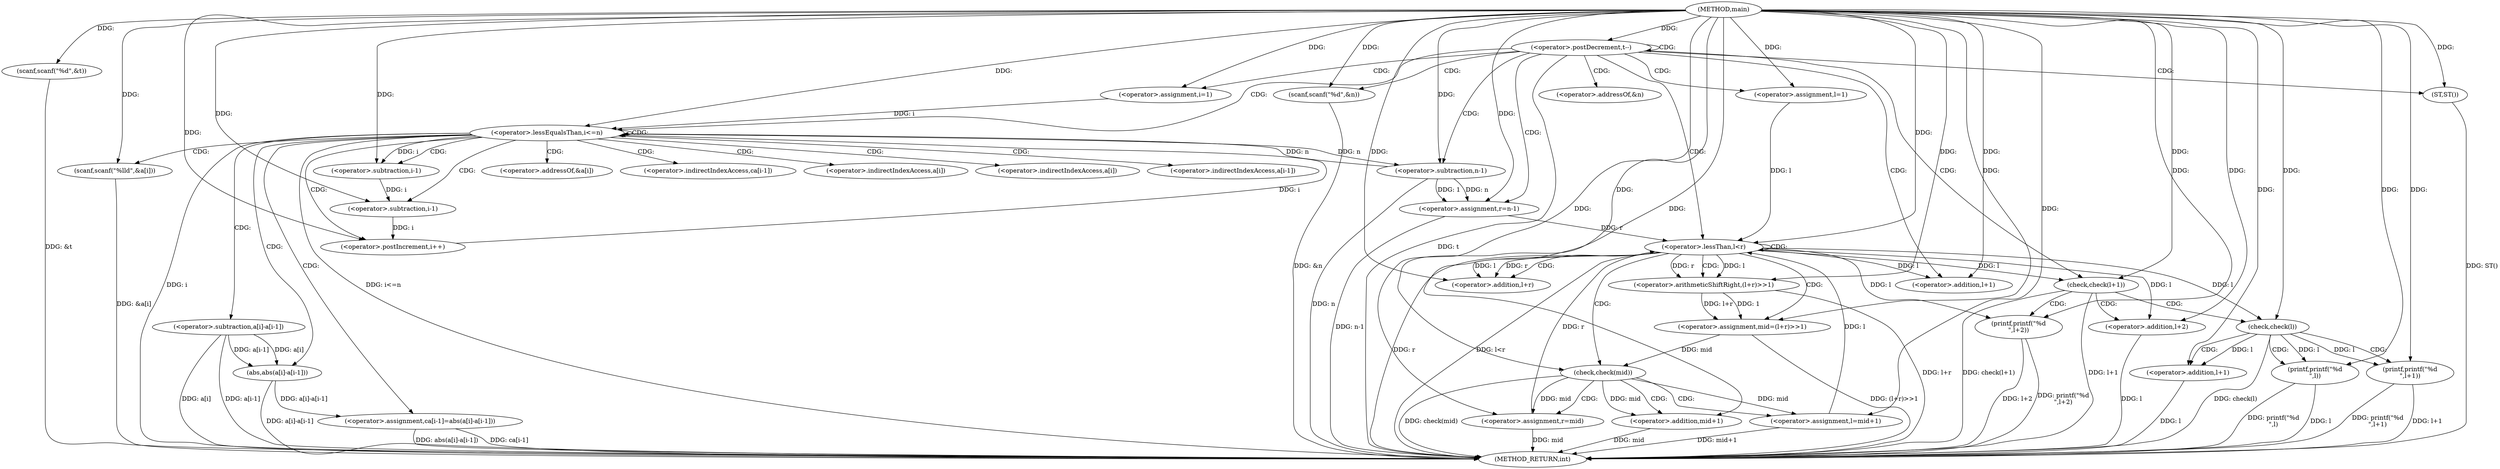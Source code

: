 digraph "main" {  
"1000336" [label = "(METHOD,main)" ]
"1000442" [label = "(METHOD_RETURN,int)" ]
"1000338" [label = "(scanf,scanf(\"%d\",&t))" ]
"1000343" [label = "(<operator>.postDecrement,t--)" ]
"1000346" [label = "(scanf,scanf(\"%d\",&n))" ]
"1000383" [label = "(ST,ST())" ]
"1000385" [label = "(<operator>.assignment,l=1)" ]
"1000389" [label = "(<operator>.assignment,r=n-1)" ]
"1000352" [label = "(<operator>.assignment,i=1)" ]
"1000355" [label = "(<operator>.lessEqualsThan,i<=n)" ]
"1000358" [label = "(<operator>.postIncrement,i++)" ]
"1000396" [label = "(<operator>.lessThan,l<r)" ]
"1000420" [label = "(check,check(l+1))" ]
"1000424" [label = "(printf,printf(\"%d\n\",l+2))" ]
"1000361" [label = "(scanf,scanf(\"%lld\",&a[i]))" ]
"1000367" [label = "(<operator>.assignment,ca[i-1]=abs(a[i]-a[i-1]))" ]
"1000391" [label = "(<operator>.subtraction,n-1)" ]
"1000400" [label = "(<operator>.assignment,mid=(l+r)>>1)" ]
"1000408" [label = "(check,check(mid))" ]
"1000410" [label = "(<operator>.assignment,l=mid+1)" ]
"1000421" [label = "(<operator>.addition,l+1)" ]
"1000426" [label = "(<operator>.addition,l+2)" ]
"1000431" [label = "(check,check(l))" ]
"1000433" [label = "(printf,printf(\"%d\n\",l+1))" ]
"1000373" [label = "(abs,abs(a[i]-a[i-1]))" ]
"1000402" [label = "(<operator>.arithmeticShiftRight,(l+r)>>1)" ]
"1000416" [label = "(<operator>.assignment,r=mid)" ]
"1000439" [label = "(printf,printf(\"%d\n\",l))" ]
"1000370" [label = "(<operator>.subtraction,i-1)" ]
"1000374" [label = "(<operator>.subtraction,a[i]-a[i-1])" ]
"1000403" [label = "(<operator>.addition,l+r)" ]
"1000412" [label = "(<operator>.addition,mid+1)" ]
"1000435" [label = "(<operator>.addition,l+1)" ]
"1000380" [label = "(<operator>.subtraction,i-1)" ]
"1000348" [label = "(<operator>.addressOf,&n)" ]
"1000363" [label = "(<operator>.addressOf,&a[i])" ]
"1000368" [label = "(<operator>.indirectIndexAccess,ca[i-1])" ]
"1000364" [label = "(<operator>.indirectIndexAccess,a[i])" ]
"1000375" [label = "(<operator>.indirectIndexAccess,a[i])" ]
"1000378" [label = "(<operator>.indirectIndexAccess,a[i-1])" ]
  "1000338" -> "1000442"  [ label = "DDG: &t"] 
  "1000343" -> "1000442"  [ label = "DDG: t"] 
  "1000346" -> "1000442"  [ label = "DDG: &n"] 
  "1000355" -> "1000442"  [ label = "DDG: i"] 
  "1000355" -> "1000442"  [ label = "DDG: i<=n"] 
  "1000383" -> "1000442"  [ label = "DDG: ST()"] 
  "1000391" -> "1000442"  [ label = "DDG: n"] 
  "1000389" -> "1000442"  [ label = "DDG: n-1"] 
  "1000396" -> "1000442"  [ label = "DDG: r"] 
  "1000396" -> "1000442"  [ label = "DDG: l<r"] 
  "1000420" -> "1000442"  [ label = "DDG: l+1"] 
  "1000420" -> "1000442"  [ label = "DDG: check(l+1)"] 
  "1000431" -> "1000442"  [ label = "DDG: check(l)"] 
  "1000439" -> "1000442"  [ label = "DDG: l"] 
  "1000439" -> "1000442"  [ label = "DDG: printf(\"%d\n\",l)"] 
  "1000435" -> "1000442"  [ label = "DDG: l"] 
  "1000433" -> "1000442"  [ label = "DDG: l+1"] 
  "1000433" -> "1000442"  [ label = "DDG: printf(\"%d\n\",l+1)"] 
  "1000426" -> "1000442"  [ label = "DDG: l"] 
  "1000424" -> "1000442"  [ label = "DDG: l+2"] 
  "1000424" -> "1000442"  [ label = "DDG: printf(\"%d\n\",l+2)"] 
  "1000402" -> "1000442"  [ label = "DDG: l+r"] 
  "1000400" -> "1000442"  [ label = "DDG: (l+r)>>1"] 
  "1000408" -> "1000442"  [ label = "DDG: check(mid)"] 
  "1000416" -> "1000442"  [ label = "DDG: mid"] 
  "1000412" -> "1000442"  [ label = "DDG: mid"] 
  "1000410" -> "1000442"  [ label = "DDG: mid+1"] 
  "1000361" -> "1000442"  [ label = "DDG: &a[i]"] 
  "1000367" -> "1000442"  [ label = "DDG: ca[i-1]"] 
  "1000374" -> "1000442"  [ label = "DDG: a[i]"] 
  "1000374" -> "1000442"  [ label = "DDG: a[i-1]"] 
  "1000373" -> "1000442"  [ label = "DDG: a[i]-a[i-1]"] 
  "1000367" -> "1000442"  [ label = "DDG: abs(a[i]-a[i-1])"] 
  "1000336" -> "1000338"  [ label = "DDG: "] 
  "1000336" -> "1000343"  [ label = "DDG: "] 
  "1000336" -> "1000346"  [ label = "DDG: "] 
  "1000336" -> "1000383"  [ label = "DDG: "] 
  "1000336" -> "1000385"  [ label = "DDG: "] 
  "1000391" -> "1000389"  [ label = "DDG: n"] 
  "1000391" -> "1000389"  [ label = "DDG: 1"] 
  "1000336" -> "1000352"  [ label = "DDG: "] 
  "1000336" -> "1000389"  [ label = "DDG: "] 
  "1000352" -> "1000355"  [ label = "DDG: i"] 
  "1000358" -> "1000355"  [ label = "DDG: i"] 
  "1000336" -> "1000355"  [ label = "DDG: "] 
  "1000391" -> "1000355"  [ label = "DDG: n"] 
  "1000380" -> "1000358"  [ label = "DDG: i"] 
  "1000336" -> "1000358"  [ label = "DDG: "] 
  "1000336" -> "1000361"  [ label = "DDG: "] 
  "1000373" -> "1000367"  [ label = "DDG: a[i]-a[i-1]"] 
  "1000355" -> "1000391"  [ label = "DDG: n"] 
  "1000336" -> "1000391"  [ label = "DDG: "] 
  "1000385" -> "1000396"  [ label = "DDG: l"] 
  "1000410" -> "1000396"  [ label = "DDG: l"] 
  "1000336" -> "1000396"  [ label = "DDG: "] 
  "1000389" -> "1000396"  [ label = "DDG: r"] 
  "1000416" -> "1000396"  [ label = "DDG: r"] 
  "1000402" -> "1000400"  [ label = "DDG: l+r"] 
  "1000402" -> "1000400"  [ label = "DDG: 1"] 
  "1000336" -> "1000420"  [ label = "DDG: "] 
  "1000396" -> "1000420"  [ label = "DDG: l"] 
  "1000336" -> "1000424"  [ label = "DDG: "] 
  "1000396" -> "1000424"  [ label = "DDG: l"] 
  "1000336" -> "1000400"  [ label = "DDG: "] 
  "1000336" -> "1000410"  [ label = "DDG: "] 
  "1000408" -> "1000410"  [ label = "DDG: mid"] 
  "1000396" -> "1000421"  [ label = "DDG: l"] 
  "1000336" -> "1000421"  [ label = "DDG: "] 
  "1000336" -> "1000426"  [ label = "DDG: "] 
  "1000396" -> "1000426"  [ label = "DDG: l"] 
  "1000374" -> "1000373"  [ label = "DDG: a[i]"] 
  "1000374" -> "1000373"  [ label = "DDG: a[i-1]"] 
  "1000396" -> "1000402"  [ label = "DDG: l"] 
  "1000336" -> "1000402"  [ label = "DDG: "] 
  "1000396" -> "1000402"  [ label = "DDG: r"] 
  "1000400" -> "1000408"  [ label = "DDG: mid"] 
  "1000336" -> "1000408"  [ label = "DDG: "] 
  "1000408" -> "1000416"  [ label = "DDG: mid"] 
  "1000336" -> "1000416"  [ label = "DDG: "] 
  "1000336" -> "1000431"  [ label = "DDG: "] 
  "1000396" -> "1000431"  [ label = "DDG: l"] 
  "1000336" -> "1000433"  [ label = "DDG: "] 
  "1000431" -> "1000433"  [ label = "DDG: l"] 
  "1000355" -> "1000370"  [ label = "DDG: i"] 
  "1000336" -> "1000370"  [ label = "DDG: "] 
  "1000396" -> "1000403"  [ label = "DDG: l"] 
  "1000336" -> "1000403"  [ label = "DDG: "] 
  "1000396" -> "1000403"  [ label = "DDG: r"] 
  "1000408" -> "1000412"  [ label = "DDG: mid"] 
  "1000336" -> "1000412"  [ label = "DDG: "] 
  "1000431" -> "1000435"  [ label = "DDG: l"] 
  "1000336" -> "1000435"  [ label = "DDG: "] 
  "1000336" -> "1000439"  [ label = "DDG: "] 
  "1000431" -> "1000439"  [ label = "DDG: l"] 
  "1000370" -> "1000380"  [ label = "DDG: i"] 
  "1000336" -> "1000380"  [ label = "DDG: "] 
  "1000343" -> "1000389"  [ label = "CDG: "] 
  "1000343" -> "1000396"  [ label = "CDG: "] 
  "1000343" -> "1000391"  [ label = "CDG: "] 
  "1000343" -> "1000385"  [ label = "CDG: "] 
  "1000343" -> "1000383"  [ label = "CDG: "] 
  "1000343" -> "1000420"  [ label = "CDG: "] 
  "1000343" -> "1000346"  [ label = "CDG: "] 
  "1000343" -> "1000355"  [ label = "CDG: "] 
  "1000343" -> "1000421"  [ label = "CDG: "] 
  "1000343" -> "1000343"  [ label = "CDG: "] 
  "1000343" -> "1000348"  [ label = "CDG: "] 
  "1000343" -> "1000352"  [ label = "CDG: "] 
  "1000355" -> "1000380"  [ label = "CDG: "] 
  "1000355" -> "1000367"  [ label = "CDG: "] 
  "1000355" -> "1000370"  [ label = "CDG: "] 
  "1000355" -> "1000368"  [ label = "CDG: "] 
  "1000355" -> "1000373"  [ label = "CDG: "] 
  "1000355" -> "1000375"  [ label = "CDG: "] 
  "1000355" -> "1000363"  [ label = "CDG: "] 
  "1000355" -> "1000355"  [ label = "CDG: "] 
  "1000355" -> "1000361"  [ label = "CDG: "] 
  "1000355" -> "1000374"  [ label = "CDG: "] 
  "1000355" -> "1000378"  [ label = "CDG: "] 
  "1000355" -> "1000358"  [ label = "CDG: "] 
  "1000355" -> "1000364"  [ label = "CDG: "] 
  "1000396" -> "1000396"  [ label = "CDG: "] 
  "1000396" -> "1000400"  [ label = "CDG: "] 
  "1000396" -> "1000403"  [ label = "CDG: "] 
  "1000396" -> "1000408"  [ label = "CDG: "] 
  "1000396" -> "1000402"  [ label = "CDG: "] 
  "1000420" -> "1000426"  [ label = "CDG: "] 
  "1000420" -> "1000431"  [ label = "CDG: "] 
  "1000420" -> "1000424"  [ label = "CDG: "] 
  "1000408" -> "1000412"  [ label = "CDG: "] 
  "1000408" -> "1000410"  [ label = "CDG: "] 
  "1000408" -> "1000416"  [ label = "CDG: "] 
  "1000431" -> "1000439"  [ label = "CDG: "] 
  "1000431" -> "1000435"  [ label = "CDG: "] 
  "1000431" -> "1000433"  [ label = "CDG: "] 
}
